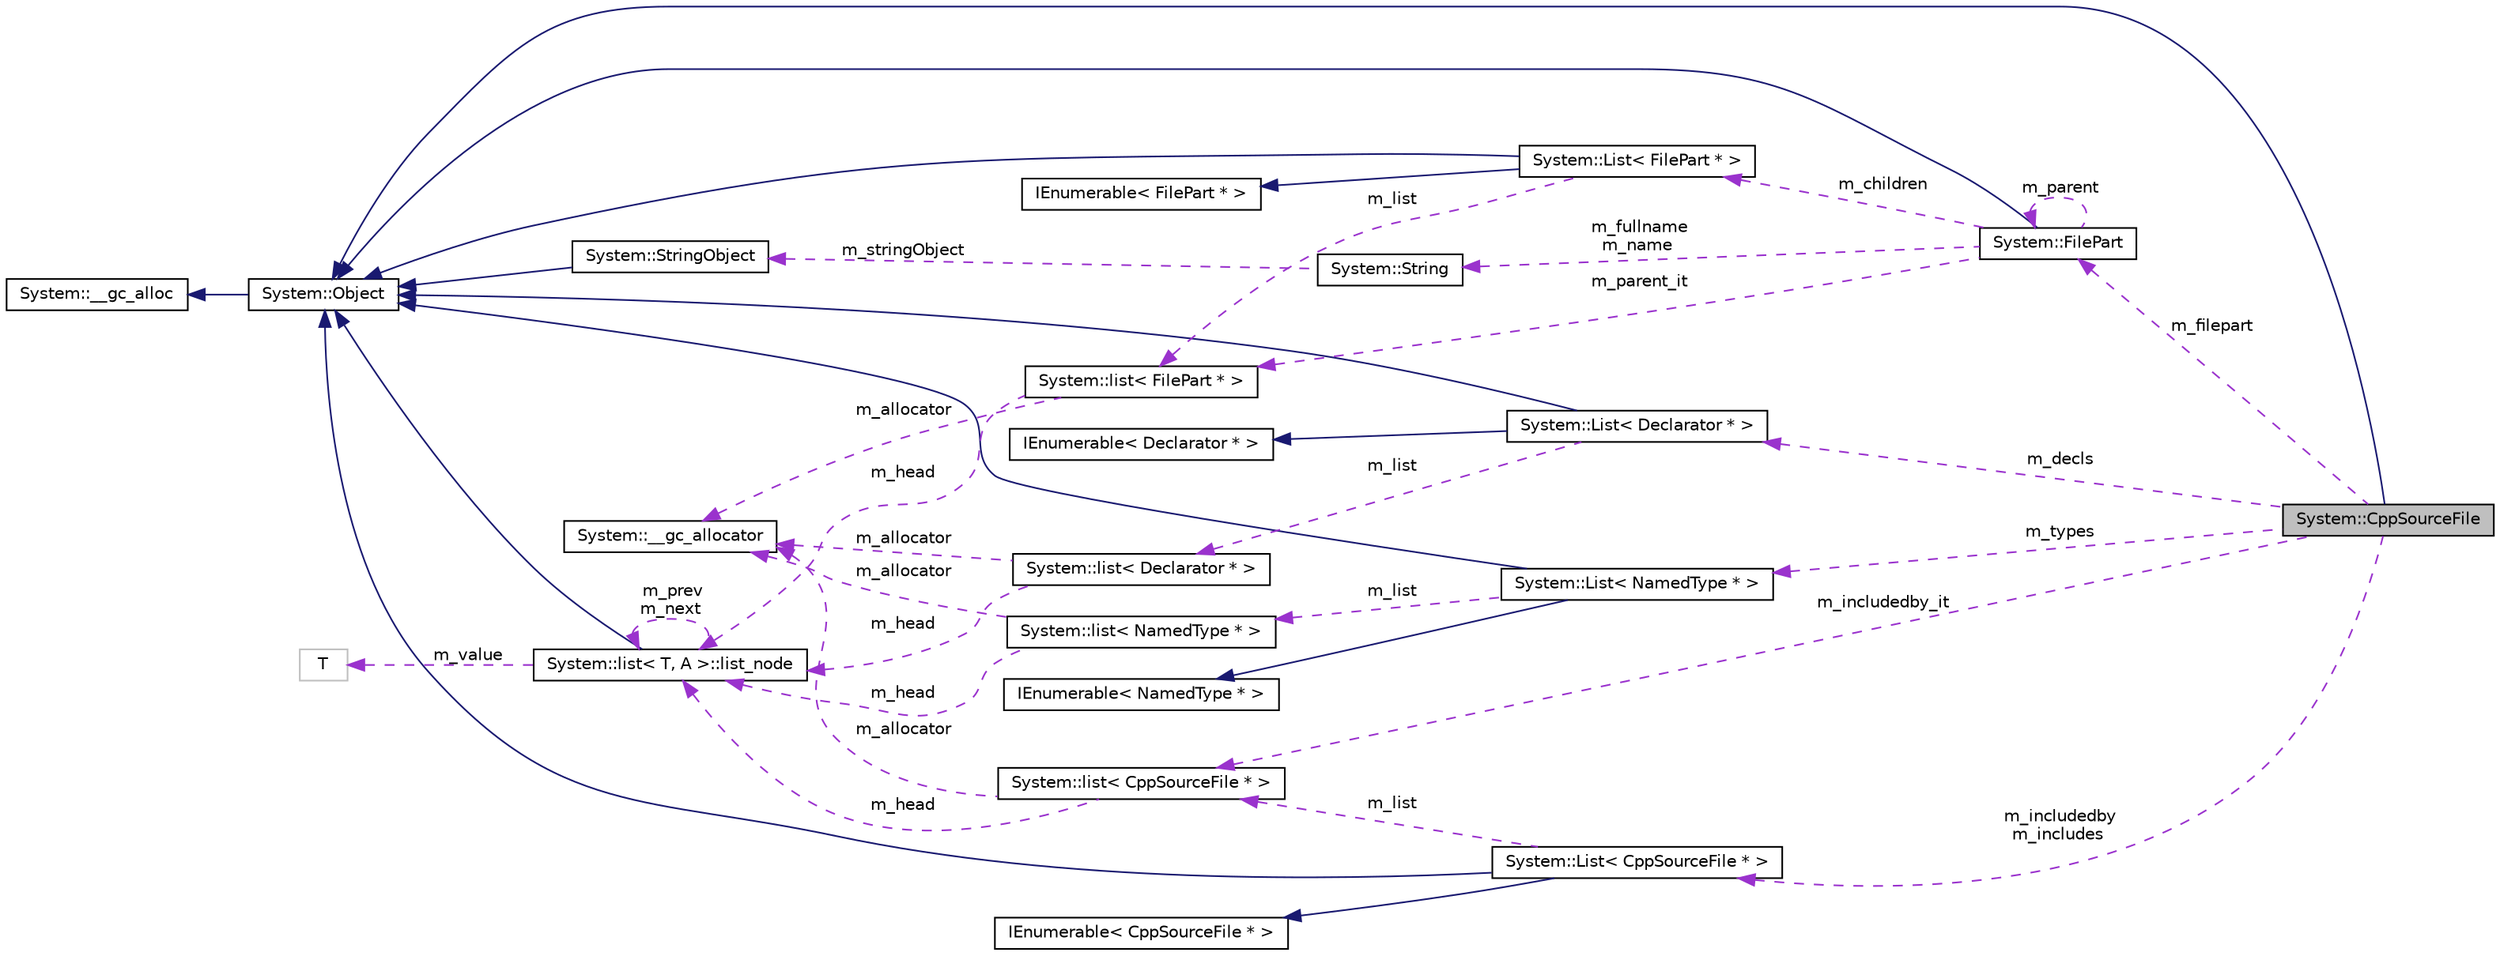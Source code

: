 digraph G
{
  edge [fontname="Helvetica",fontsize="10",labelfontname="Helvetica",labelfontsize="10"];
  node [fontname="Helvetica",fontsize="10",shape=record];
  rankdir="LR";
  Node1 [label="System::CppSourceFile",height=0.2,width=0.4,color="black", fillcolor="grey75", style="filled" fontcolor="black"];
  Node2 -> Node1 [dir="back",color="midnightblue",fontsize="10",style="solid",fontname="Helvetica"];
  Node2 [label="System::Object",height=0.2,width=0.4,color="black", fillcolor="white", style="filled",URL="$class_system_1_1_object.html"];
  Node3 -> Node2 [dir="back",color="midnightblue",fontsize="10",style="solid",fontname="Helvetica"];
  Node3 [label="System::__gc_alloc",height=0.2,width=0.4,color="black", fillcolor="white", style="filled",URL="$class_system_1_1____gc__alloc.html"];
  Node4 -> Node1 [dir="back",color="darkorchid3",fontsize="10",style="dashed",label=" m_filepart" ,fontname="Helvetica"];
  Node4 [label="System::FilePart",height=0.2,width=0.4,color="black", fillcolor="white", style="filled",URL="$class_system_1_1_file_part.html"];
  Node2 -> Node4 [dir="back",color="midnightblue",fontsize="10",style="solid",fontname="Helvetica"];
  Node5 -> Node4 [dir="back",color="darkorchid3",fontsize="10",style="dashed",label=" m_children" ,fontname="Helvetica"];
  Node5 [label="System::List\< FilePart * \>",height=0.2,width=0.4,color="black", fillcolor="white", style="filled",URL="$class_system_1_1_list.html"];
  Node2 -> Node5 [dir="back",color="midnightblue",fontsize="10",style="solid",fontname="Helvetica"];
  Node6 -> Node5 [dir="back",color="midnightblue",fontsize="10",style="solid",fontname="Helvetica"];
  Node6 [label="IEnumerable\< FilePart * \>",height=0.2,width=0.4,color="black", fillcolor="white", style="filled",URL="$class_i_enumerable.html"];
  Node7 -> Node5 [dir="back",color="darkorchid3",fontsize="10",style="dashed",label=" m_list" ,fontname="Helvetica"];
  Node7 [label="System::list\< FilePart * \>",height=0.2,width=0.4,color="black", fillcolor="white", style="filled",URL="$class_system_1_1list.html"];
  Node8 -> Node7 [dir="back",color="darkorchid3",fontsize="10",style="dashed",label=" m_allocator" ,fontname="Helvetica"];
  Node8 [label="System::__gc_allocator",height=0.2,width=0.4,color="black", fillcolor="white", style="filled",URL="$class_system_1_1____gc__allocator.html"];
  Node9 -> Node7 [dir="back",color="darkorchid3",fontsize="10",style="dashed",label=" m_head" ,fontname="Helvetica"];
  Node9 [label="System::list\< T, A \>::list_node",height=0.2,width=0.4,color="black", fillcolor="white", style="filled",URL="$class_system_1_1list_1_1list__node.html"];
  Node2 -> Node9 [dir="back",color="midnightblue",fontsize="10",style="solid",fontname="Helvetica"];
  Node9 -> Node9 [dir="back",color="darkorchid3",fontsize="10",style="dashed",label=" m_prev\nm_next" ,fontname="Helvetica"];
  Node10 -> Node9 [dir="back",color="darkorchid3",fontsize="10",style="dashed",label=" m_value" ,fontname="Helvetica"];
  Node10 [label="T",height=0.2,width=0.4,color="grey75", fillcolor="white", style="filled"];
  Node4 -> Node4 [dir="back",color="darkorchid3",fontsize="10",style="dashed",label=" m_parent" ,fontname="Helvetica"];
  Node7 -> Node4 [dir="back",color="darkorchid3",fontsize="10",style="dashed",label=" m_parent_it" ,fontname="Helvetica"];
  Node11 -> Node4 [dir="back",color="darkorchid3",fontsize="10",style="dashed",label=" m_fullname\nm_name" ,fontname="Helvetica"];
  Node11 [label="System::String",height=0.2,width=0.4,color="black", fillcolor="white", style="filled",URL="$class_system_1_1_string.html"];
  Node12 -> Node11 [dir="back",color="darkorchid3",fontsize="10",style="dashed",label=" m_stringObject" ,fontname="Helvetica"];
  Node12 [label="System::StringObject",height=0.2,width=0.4,color="black", fillcolor="white", style="filled",URL="$class_system_1_1_string_object.html"];
  Node2 -> Node12 [dir="back",color="midnightblue",fontsize="10",style="solid",fontname="Helvetica"];
  Node13 -> Node1 [dir="back",color="darkorchid3",fontsize="10",style="dashed",label=" m_types" ,fontname="Helvetica"];
  Node13 [label="System::List\< NamedType * \>",height=0.2,width=0.4,color="black", fillcolor="white", style="filled",URL="$class_system_1_1_list.html"];
  Node2 -> Node13 [dir="back",color="midnightblue",fontsize="10",style="solid",fontname="Helvetica"];
  Node14 -> Node13 [dir="back",color="midnightblue",fontsize="10",style="solid",fontname="Helvetica"];
  Node14 [label="IEnumerable\< NamedType * \>",height=0.2,width=0.4,color="black", fillcolor="white", style="filled",URL="$class_i_enumerable.html"];
  Node15 -> Node13 [dir="back",color="darkorchid3",fontsize="10",style="dashed",label=" m_list" ,fontname="Helvetica"];
  Node15 [label="System::list\< NamedType * \>",height=0.2,width=0.4,color="black", fillcolor="white", style="filled",URL="$class_system_1_1list.html"];
  Node8 -> Node15 [dir="back",color="darkorchid3",fontsize="10",style="dashed",label=" m_allocator" ,fontname="Helvetica"];
  Node9 -> Node15 [dir="back",color="darkorchid3",fontsize="10",style="dashed",label=" m_head" ,fontname="Helvetica"];
  Node16 -> Node1 [dir="back",color="darkorchid3",fontsize="10",style="dashed",label=" m_includedby\nm_includes" ,fontname="Helvetica"];
  Node16 [label="System::List\< CppSourceFile * \>",height=0.2,width=0.4,color="black", fillcolor="white", style="filled",URL="$class_system_1_1_list.html"];
  Node2 -> Node16 [dir="back",color="midnightblue",fontsize="10",style="solid",fontname="Helvetica"];
  Node17 -> Node16 [dir="back",color="midnightblue",fontsize="10",style="solid",fontname="Helvetica"];
  Node17 [label="IEnumerable\< CppSourceFile * \>",height=0.2,width=0.4,color="black", fillcolor="white", style="filled",URL="$class_i_enumerable.html"];
  Node18 -> Node16 [dir="back",color="darkorchid3",fontsize="10",style="dashed",label=" m_list" ,fontname="Helvetica"];
  Node18 [label="System::list\< CppSourceFile * \>",height=0.2,width=0.4,color="black", fillcolor="white", style="filled",URL="$class_system_1_1list.html"];
  Node8 -> Node18 [dir="back",color="darkorchid3",fontsize="10",style="dashed",label=" m_allocator" ,fontname="Helvetica"];
  Node9 -> Node18 [dir="back",color="darkorchid3",fontsize="10",style="dashed",label=" m_head" ,fontname="Helvetica"];
  Node18 -> Node1 [dir="back",color="darkorchid3",fontsize="10",style="dashed",label=" m_includedby_it" ,fontname="Helvetica"];
  Node19 -> Node1 [dir="back",color="darkorchid3",fontsize="10",style="dashed",label=" m_decls" ,fontname="Helvetica"];
  Node19 [label="System::List\< Declarator * \>",height=0.2,width=0.4,color="black", fillcolor="white", style="filled",URL="$class_system_1_1_list.html"];
  Node2 -> Node19 [dir="back",color="midnightblue",fontsize="10",style="solid",fontname="Helvetica"];
  Node20 -> Node19 [dir="back",color="midnightblue",fontsize="10",style="solid",fontname="Helvetica"];
  Node20 [label="IEnumerable\< Declarator * \>",height=0.2,width=0.4,color="black", fillcolor="white", style="filled",URL="$class_i_enumerable.html"];
  Node21 -> Node19 [dir="back",color="darkorchid3",fontsize="10",style="dashed",label=" m_list" ,fontname="Helvetica"];
  Node21 [label="System::list\< Declarator * \>",height=0.2,width=0.4,color="black", fillcolor="white", style="filled",URL="$class_system_1_1list.html"];
  Node8 -> Node21 [dir="back",color="darkorchid3",fontsize="10",style="dashed",label=" m_allocator" ,fontname="Helvetica"];
  Node9 -> Node21 [dir="back",color="darkorchid3",fontsize="10",style="dashed",label=" m_head" ,fontname="Helvetica"];
}
